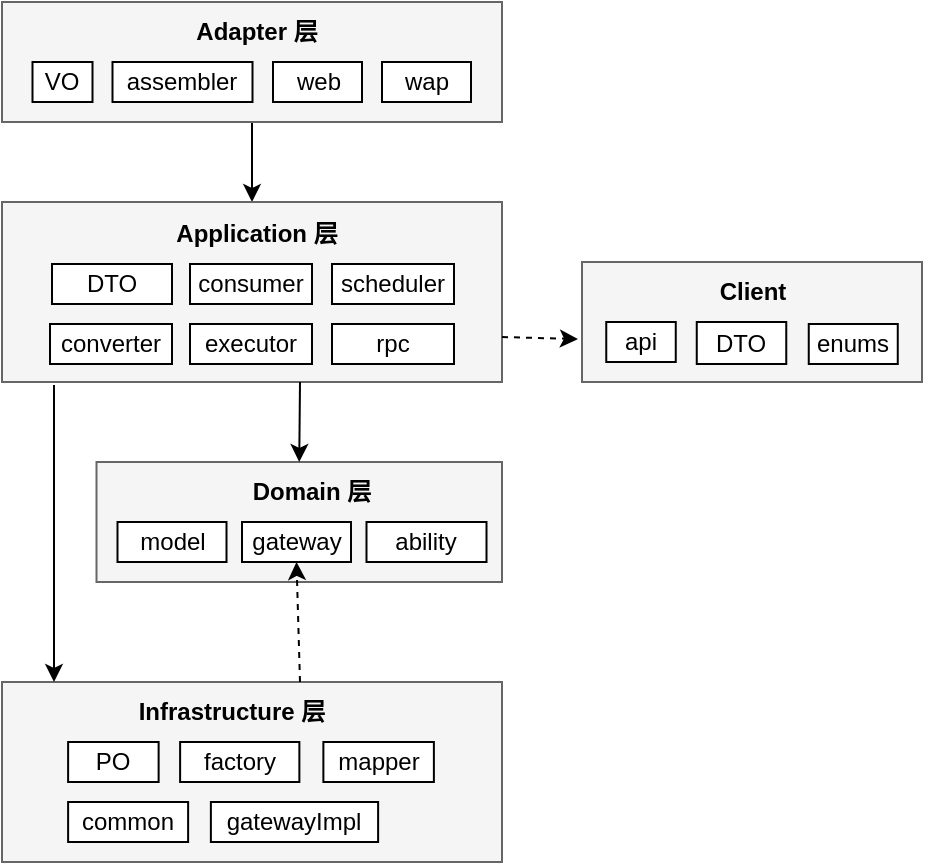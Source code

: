 <mxfile version="15.7.0" type="github"><diagram id="OjUpcu83-el0QI9JEnFY" name="Page-1"><mxGraphModel dx="946" dy="614" grid="1" gridSize="10" guides="1" tooltips="1" connect="1" arrows="1" fold="1" page="1" pageScale="1" pageWidth="827" pageHeight="1169" math="0" shadow="0"><root><mxCell id="0"/><mxCell id="1" parent="0"/><mxCell id="Fjefr-gF2k8q5Es48-lT-27" style="edgeStyle=orthogonalEdgeStyle;rounded=0;orthogonalLoop=1;jettySize=auto;html=1;exitX=0.5;exitY=1;exitDx=0;exitDy=0;entryX=0.5;entryY=0;entryDx=0;entryDy=0;" edge="1" parent="1" source="Fjefr-gF2k8q5Es48-lT-3" target="Fjefr-gF2k8q5Es48-lT-12"><mxGeometry relative="1" as="geometry"/></mxCell><mxCell id="Fjefr-gF2k8q5Es48-lT-3" value="" style="rounded=0;whiteSpace=wrap;html=1;fillColor=#f5f5f5;strokeColor=#666666;fontColor=#333333;" vertex="1" parent="1"><mxGeometry x="310" y="90" width="250" height="60" as="geometry"/></mxCell><mxCell id="Fjefr-gF2k8q5Es48-lT-5" value="VO" style="rounded=0;whiteSpace=wrap;html=1;gradientColor=none;" vertex="1" parent="1"><mxGeometry x="325.25" y="120" width="30" height="20" as="geometry"/></mxCell><mxCell id="Fjefr-gF2k8q5Es48-lT-6" value="assembler" style="rounded=0;whiteSpace=wrap;html=1;gradientColor=none;" vertex="1" parent="1"><mxGeometry x="365.25" y="120" width="70" height="20" as="geometry"/></mxCell><mxCell id="Fjefr-gF2k8q5Es48-lT-7" value="&lt;b&gt;Adapter 层&lt;/b&gt;" style="text;html=1;strokeColor=none;fillColor=none;align=center;verticalAlign=middle;whiteSpace=wrap;rounded=0;" vertex="1" parent="1"><mxGeometry x="405" y="90" width="65" height="30" as="geometry"/></mxCell><mxCell id="Fjefr-gF2k8q5Es48-lT-12" value="" style="rounded=0;whiteSpace=wrap;html=1;fillColor=#f5f5f5;fontColor=#333333;strokeColor=#666666;" vertex="1" parent="1"><mxGeometry x="310" y="190" width="250" height="90" as="geometry"/></mxCell><mxCell id="Fjefr-gF2k8q5Es48-lT-13" value="&lt;b&gt;Application 层&lt;/b&gt;" style="text;html=1;strokeColor=none;fillColor=none;align=center;verticalAlign=middle;whiteSpace=wrap;rounded=0;" vertex="1" parent="1"><mxGeometry x="395" y="191" width="85" height="30" as="geometry"/></mxCell><mxCell id="Fjefr-gF2k8q5Es48-lT-15" value="DTO" style="rounded=0;whiteSpace=wrap;html=1;gradientColor=none;" vertex="1" parent="1"><mxGeometry x="335" y="221" width="60" height="20" as="geometry"/></mxCell><mxCell id="Fjefr-gF2k8q5Es48-lT-17" value="consumer" style="rounded=0;whiteSpace=wrap;html=1;gradientColor=none;" vertex="1" parent="1"><mxGeometry x="404" y="221" width="61" height="20" as="geometry"/></mxCell><mxCell id="Fjefr-gF2k8q5Es48-lT-18" value="scheduler" style="rounded=0;whiteSpace=wrap;html=1;gradientColor=none;" vertex="1" parent="1"><mxGeometry x="475" y="221" width="61" height="20" as="geometry"/></mxCell><mxCell id="Fjefr-gF2k8q5Es48-lT-21" value="web" style="rounded=0;whiteSpace=wrap;html=1;gradientColor=none;" vertex="1" parent="1"><mxGeometry x="445.5" y="120" width="44.5" height="20" as="geometry"/></mxCell><mxCell id="Fjefr-gF2k8q5Es48-lT-23" value="wap" style="rounded=0;whiteSpace=wrap;html=1;gradientColor=none;" vertex="1" parent="1"><mxGeometry x="500" y="120" width="44.5" height="20" as="geometry"/></mxCell><mxCell id="Fjefr-gF2k8q5Es48-lT-24" value="converter" style="rounded=0;whiteSpace=wrap;html=1;gradientColor=none;" vertex="1" parent="1"><mxGeometry x="334" y="251" width="61" height="20" as="geometry"/></mxCell><mxCell id="Fjefr-gF2k8q5Es48-lT-25" value="executor" style="rounded=0;whiteSpace=wrap;html=1;gradientColor=none;" vertex="1" parent="1"><mxGeometry x="404" y="251" width="61" height="20" as="geometry"/></mxCell><mxCell id="Fjefr-gF2k8q5Es48-lT-26" value="rpc" style="rounded=0;whiteSpace=wrap;html=1;gradientColor=none;" vertex="1" parent="1"><mxGeometry x="475" y="251" width="61" height="20" as="geometry"/></mxCell><mxCell id="Fjefr-gF2k8q5Es48-lT-28" value="" style="rounded=0;whiteSpace=wrap;html=1;fillColor=#f5f5f5;fontColor=#333333;strokeColor=#666666;" vertex="1" parent="1"><mxGeometry x="357.25" y="320" width="202.75" height="60" as="geometry"/></mxCell><mxCell id="Fjefr-gF2k8q5Es48-lT-29" value="&lt;b&gt;Domain 层&lt;/b&gt;" style="text;html=1;strokeColor=none;fillColor=none;align=center;verticalAlign=middle;whiteSpace=wrap;rounded=0;" vertex="1" parent="1"><mxGeometry x="430" y="320" width="70" height="30" as="geometry"/></mxCell><mxCell id="Fjefr-gF2k8q5Es48-lT-30" value="model" style="rounded=0;whiteSpace=wrap;html=1;gradientColor=none;" vertex="1" parent="1"><mxGeometry x="367.75" y="350" width="54.5" height="20" as="geometry"/></mxCell><mxCell id="Fjefr-gF2k8q5Es48-lT-31" value="gateway" style="rounded=0;whiteSpace=wrap;html=1;gradientColor=none;" vertex="1" parent="1"><mxGeometry x="430" y="350" width="54.5" height="20" as="geometry"/></mxCell><mxCell id="Fjefr-gF2k8q5Es48-lT-32" value="ability" style="rounded=0;whiteSpace=wrap;html=1;gradientColor=none;" vertex="1" parent="1"><mxGeometry x="492.25" y="350" width="60" height="20" as="geometry"/></mxCell><mxCell id="Fjefr-gF2k8q5Es48-lT-35" value="" style="rounded=0;whiteSpace=wrap;html=1;fillColor=#f5f5f5;fontColor=#333333;strokeColor=#666666;" vertex="1" parent="1"><mxGeometry x="310" y="430" width="250" height="90" as="geometry"/></mxCell><mxCell id="Fjefr-gF2k8q5Es48-lT-36" value="&lt;b&gt;Infrastructure 层&lt;/b&gt;" style="text;html=1;strokeColor=none;fillColor=none;align=center;verticalAlign=middle;whiteSpace=wrap;rounded=0;" vertex="1" parent="1"><mxGeometry x="370" y="430" width="110" height="30" as="geometry"/></mxCell><mxCell id="Fjefr-gF2k8q5Es48-lT-37" value="PO" style="rounded=0;whiteSpace=wrap;html=1;gradientColor=none;" vertex="1" parent="1"><mxGeometry x="343.06" y="460" width="45.25" height="20" as="geometry"/></mxCell><mxCell id="Fjefr-gF2k8q5Es48-lT-39" value="factory" style="rounded=0;whiteSpace=wrap;html=1;gradientColor=none;" vertex="1" parent="1"><mxGeometry x="399.06" y="460" width="59.62" height="20" as="geometry"/></mxCell><mxCell id="Fjefr-gF2k8q5Es48-lT-40" value="gatewayImpl" style="rounded=0;whiteSpace=wrap;html=1;gradientColor=none;" vertex="1" parent="1"><mxGeometry x="414.44" y="490" width="83.62" height="20" as="geometry"/></mxCell><mxCell id="Fjefr-gF2k8q5Es48-lT-41" value="common" style="rounded=0;whiteSpace=wrap;html=1;gradientColor=none;" vertex="1" parent="1"><mxGeometry x="343.06" y="490" width="60" height="20" as="geometry"/></mxCell><mxCell id="Fjefr-gF2k8q5Es48-lT-43" value="mapper" style="rounded=0;whiteSpace=wrap;html=1;gradientColor=none;" vertex="1" parent="1"><mxGeometry x="470.69" y="460" width="55.25" height="20" as="geometry"/></mxCell><mxCell id="Fjefr-gF2k8q5Es48-lT-48" value="" style="endArrow=classic;html=1;rounded=0;entryX=0.5;entryY=0;entryDx=0;entryDy=0;" edge="1" parent="1" target="Fjefr-gF2k8q5Es48-lT-28"><mxGeometry width="50" height="50" relative="1" as="geometry"><mxPoint x="459" y="280" as="sourcePoint"/><mxPoint x="670" y="271" as="targetPoint"/></mxGeometry></mxCell><mxCell id="Fjefr-gF2k8q5Es48-lT-50" value="" style="endArrow=classic;html=1;rounded=0;exitX=0.104;exitY=1.017;exitDx=0;exitDy=0;exitPerimeter=0;" edge="1" parent="1" source="Fjefr-gF2k8q5Es48-lT-12"><mxGeometry width="50" height="50" relative="1" as="geometry"><mxPoint x="380" y="360" as="sourcePoint"/><mxPoint x="336" y="430" as="targetPoint"/></mxGeometry></mxCell><mxCell id="Fjefr-gF2k8q5Es48-lT-53" value="" style="rounded=0;whiteSpace=wrap;html=1;fillColor=#f5f5f5;strokeColor=#666666;fontColor=#333333;" vertex="1" parent="1"><mxGeometry x="600" y="220" width="170" height="60" as="geometry"/></mxCell><mxCell id="Fjefr-gF2k8q5Es48-lT-54" value="api" style="rounded=0;whiteSpace=wrap;html=1;gradientColor=none;" vertex="1" parent="1"><mxGeometry x="612.13" y="250" width="34.75" height="20" as="geometry"/></mxCell><mxCell id="Fjefr-gF2k8q5Es48-lT-55" value="DTO" style="rounded=0;whiteSpace=wrap;html=1;gradientColor=none;" vertex="1" parent="1"><mxGeometry x="657.38" y="250" width="44.75" height="21" as="geometry"/></mxCell><mxCell id="Fjefr-gF2k8q5Es48-lT-56" value="&lt;b&gt;Client&lt;/b&gt;" style="text;html=1;strokeColor=none;fillColor=none;align=center;verticalAlign=middle;whiteSpace=wrap;rounded=0;" vertex="1" parent="1"><mxGeometry x="652.5" y="220" width="65" height="30" as="geometry"/></mxCell><mxCell id="Fjefr-gF2k8q5Es48-lT-57" value="enums" style="rounded=0;whiteSpace=wrap;html=1;gradientColor=none;" vertex="1" parent="1"><mxGeometry x="713.38" y="251" width="44.5" height="20" as="geometry"/></mxCell><mxCell id="Fjefr-gF2k8q5Es48-lT-59" value="" style="endArrow=classic;html=1;rounded=0;entryX=0.5;entryY=1;entryDx=0;entryDy=0;dashed=1;" edge="1" parent="1" target="Fjefr-gF2k8q5Es48-lT-31"><mxGeometry width="50" height="50" relative="1" as="geometry"><mxPoint x="459" y="430" as="sourcePoint"/><mxPoint x="430" y="310" as="targetPoint"/></mxGeometry></mxCell><mxCell id="Fjefr-gF2k8q5Es48-lT-60" value="" style="endArrow=classic;html=1;rounded=0;dashed=1;entryX=-0.012;entryY=0.642;entryDx=0;entryDy=0;exitX=1;exitY=0.75;exitDx=0;exitDy=0;entryPerimeter=0;" edge="1" parent="1" source="Fjefr-gF2k8q5Es48-lT-12" target="Fjefr-gF2k8q5Es48-lT-53"><mxGeometry width="50" height="50" relative="1" as="geometry"><mxPoint x="380" y="360" as="sourcePoint"/><mxPoint x="430" y="310" as="targetPoint"/></mxGeometry></mxCell></root></mxGraphModel></diagram></mxfile>